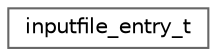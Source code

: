 digraph "类继承关系图"
{
 // LATEX_PDF_SIZE
  bgcolor="transparent";
  edge [fontname=Helvetica,fontsize=10,labelfontname=Helvetica,labelfontsize=10];
  node [fontname=Helvetica,fontsize=10,shape=box,height=0.2,width=0.4];
  rankdir="LR";
  Node0 [id="Node000000",label="inputfile_entry_t",height=0.2,width=0.4,color="grey40", fillcolor="white", style="filled",URL="$structinputfile__entry__t.html",tooltip=" "];
}
